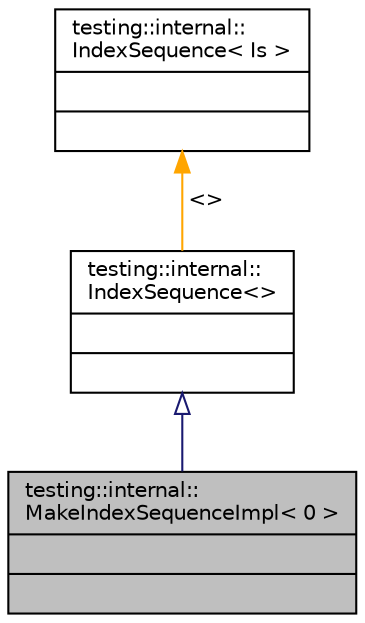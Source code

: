 digraph "testing::internal::MakeIndexSequenceImpl&lt; 0 &gt;"
{
 // INTERACTIVE_SVG=YES
 // LATEX_PDF_SIZE
  edge [fontname="Helvetica",fontsize="10",labelfontname="Helvetica",labelfontsize="10"];
  node [fontname="Helvetica",fontsize="10",shape=record];
  Node1 [label="{testing::internal::\lMakeIndexSequenceImpl\< 0 \>\n||}",height=0.2,width=0.4,color="black", fillcolor="grey75", style="filled", fontcolor="black",tooltip=" "];
  Node2 -> Node1 [dir="back",color="midnightblue",fontsize="10",style="solid",arrowtail="onormal",fontname="Helvetica"];
  Node2 [label="{testing::internal::\lIndexSequence\<\>\n||}",height=0.2,width=0.4,color="black", fillcolor="white", style="filled",URL="$dc/de2/structtesting_1_1internal_1_1_index_sequence.html",tooltip=" "];
  Node3 -> Node2 [dir="back",color="orange",fontsize="10",style="solid",label=" \<\>" ,fontname="Helvetica"];
  Node3 [label="{testing::internal::\lIndexSequence\< Is \>\n||}",height=0.2,width=0.4,color="black", fillcolor="white", style="filled",URL="$dc/de2/structtesting_1_1internal_1_1_index_sequence.html",tooltip=" "];
}
